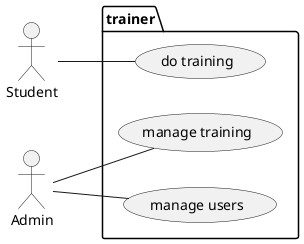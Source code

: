 @startuml
'!include themes\puml-theme-cf.puml
left to right direction
actor Student
actor Admin
package trainer {
    usecase (do training) as UC1
    usecase (manage training) as UC2
    usecase (manage users) as UC3
}
Student -- UC1
Admin -- UC2
Admin -- UC3
@enduml